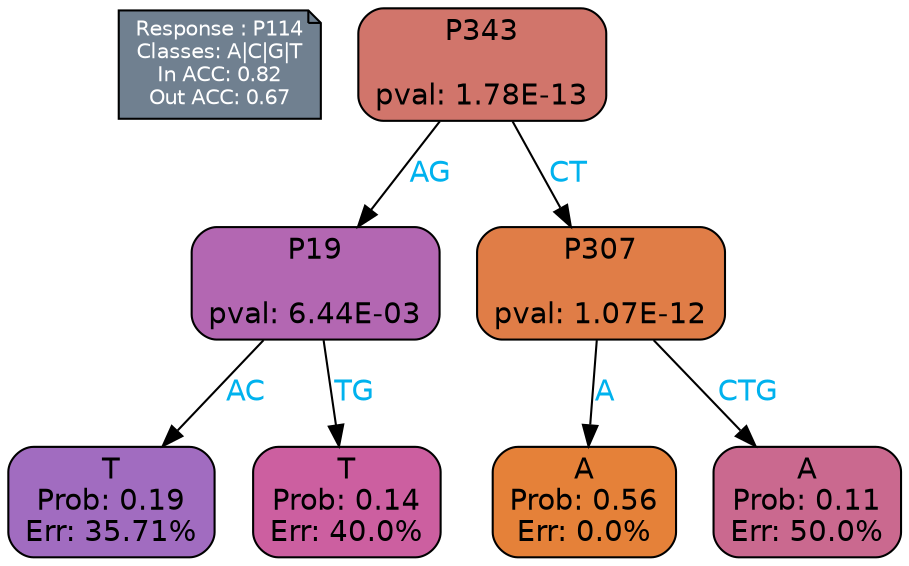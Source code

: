 digraph Tree {
node [shape=box, style="filled, rounded", color="black", fontname=helvetica] ;
graph [ranksep=equally, splines=polylines, bgcolor=transparent, dpi=600] ;
edge [fontname=helvetica] ;
LEGEND [label="Response : P114
Classes: A|C|G|T
In ACC: 0.82
Out ACC: 0.67
",shape=note,align=left,style=filled,fillcolor="slategray",fontcolor="white",fontsize=10];1 [label="P343

pval: 1.78E-13", fillcolor="#d1756b"] ;
2 [label="P19

pval: 6.44E-03", fillcolor="#b367b2"] ;
3 [label="T
Prob: 0.19
Err: 35.71%", fillcolor="#a16cc0"] ;
4 [label="T
Prob: 0.14
Err: 40.0%", fillcolor="#cc5fa0"] ;
5 [label="P307

pval: 1.07E-12", fillcolor="#e07d47"] ;
6 [label="A
Prob: 0.56
Err: 0.0%", fillcolor="#e58139"] ;
7 [label="A
Prob: 0.11
Err: 50.0%", fillcolor="#ca698f"] ;
1 -> 2 [label="AG",fontcolor=deepskyblue2] ;
1 -> 5 [label="CT",fontcolor=deepskyblue2] ;
2 -> 3 [label="AC",fontcolor=deepskyblue2] ;
2 -> 4 [label="TG",fontcolor=deepskyblue2] ;
5 -> 6 [label="A",fontcolor=deepskyblue2] ;
5 -> 7 [label="CTG",fontcolor=deepskyblue2] ;
{rank = same; 3;4;6;7;}{rank = same; LEGEND;1;}}